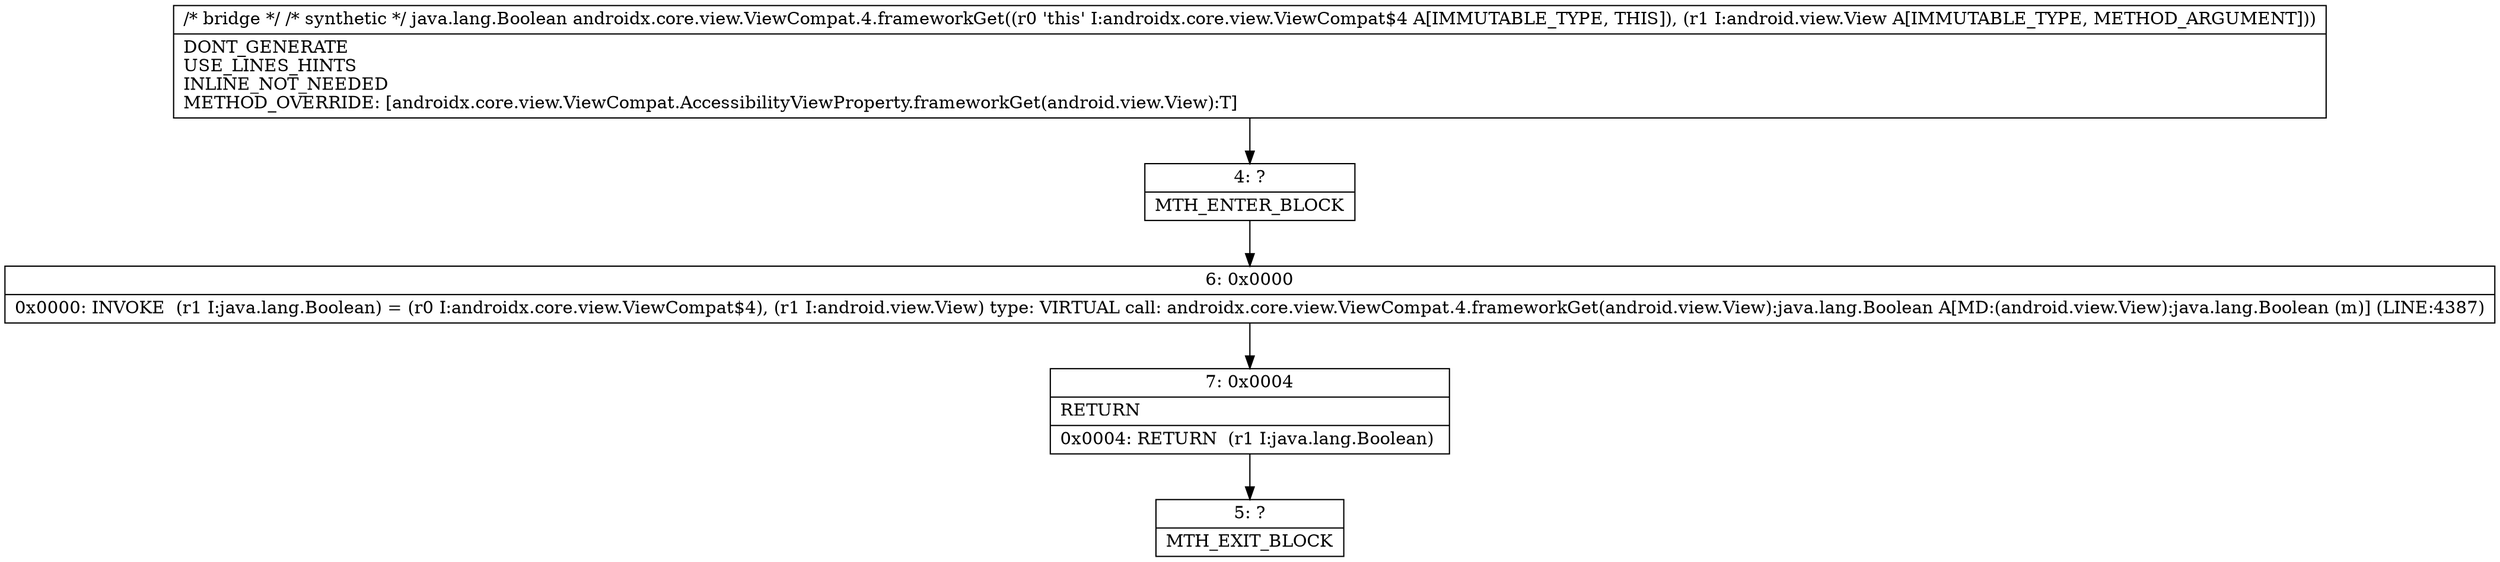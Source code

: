 digraph "CFG forandroidx.core.view.ViewCompat.4.frameworkGet(Landroid\/view\/View;)Ljava\/lang\/Object;" {
Node_4 [shape=record,label="{4\:\ ?|MTH_ENTER_BLOCK\l}"];
Node_6 [shape=record,label="{6\:\ 0x0000|0x0000: INVOKE  (r1 I:java.lang.Boolean) = (r0 I:androidx.core.view.ViewCompat$4), (r1 I:android.view.View) type: VIRTUAL call: androidx.core.view.ViewCompat.4.frameworkGet(android.view.View):java.lang.Boolean A[MD:(android.view.View):java.lang.Boolean (m)] (LINE:4387)\l}"];
Node_7 [shape=record,label="{7\:\ 0x0004|RETURN\l|0x0004: RETURN  (r1 I:java.lang.Boolean) \l}"];
Node_5 [shape=record,label="{5\:\ ?|MTH_EXIT_BLOCK\l}"];
MethodNode[shape=record,label="{\/* bridge *\/ \/* synthetic *\/ java.lang.Boolean androidx.core.view.ViewCompat.4.frameworkGet((r0 'this' I:androidx.core.view.ViewCompat$4 A[IMMUTABLE_TYPE, THIS]), (r1 I:android.view.View A[IMMUTABLE_TYPE, METHOD_ARGUMENT]))  | DONT_GENERATE\lUSE_LINES_HINTS\lINLINE_NOT_NEEDED\lMETHOD_OVERRIDE: [androidx.core.view.ViewCompat.AccessibilityViewProperty.frameworkGet(android.view.View):T]\l}"];
MethodNode -> Node_4;Node_4 -> Node_6;
Node_6 -> Node_7;
Node_7 -> Node_5;
}

